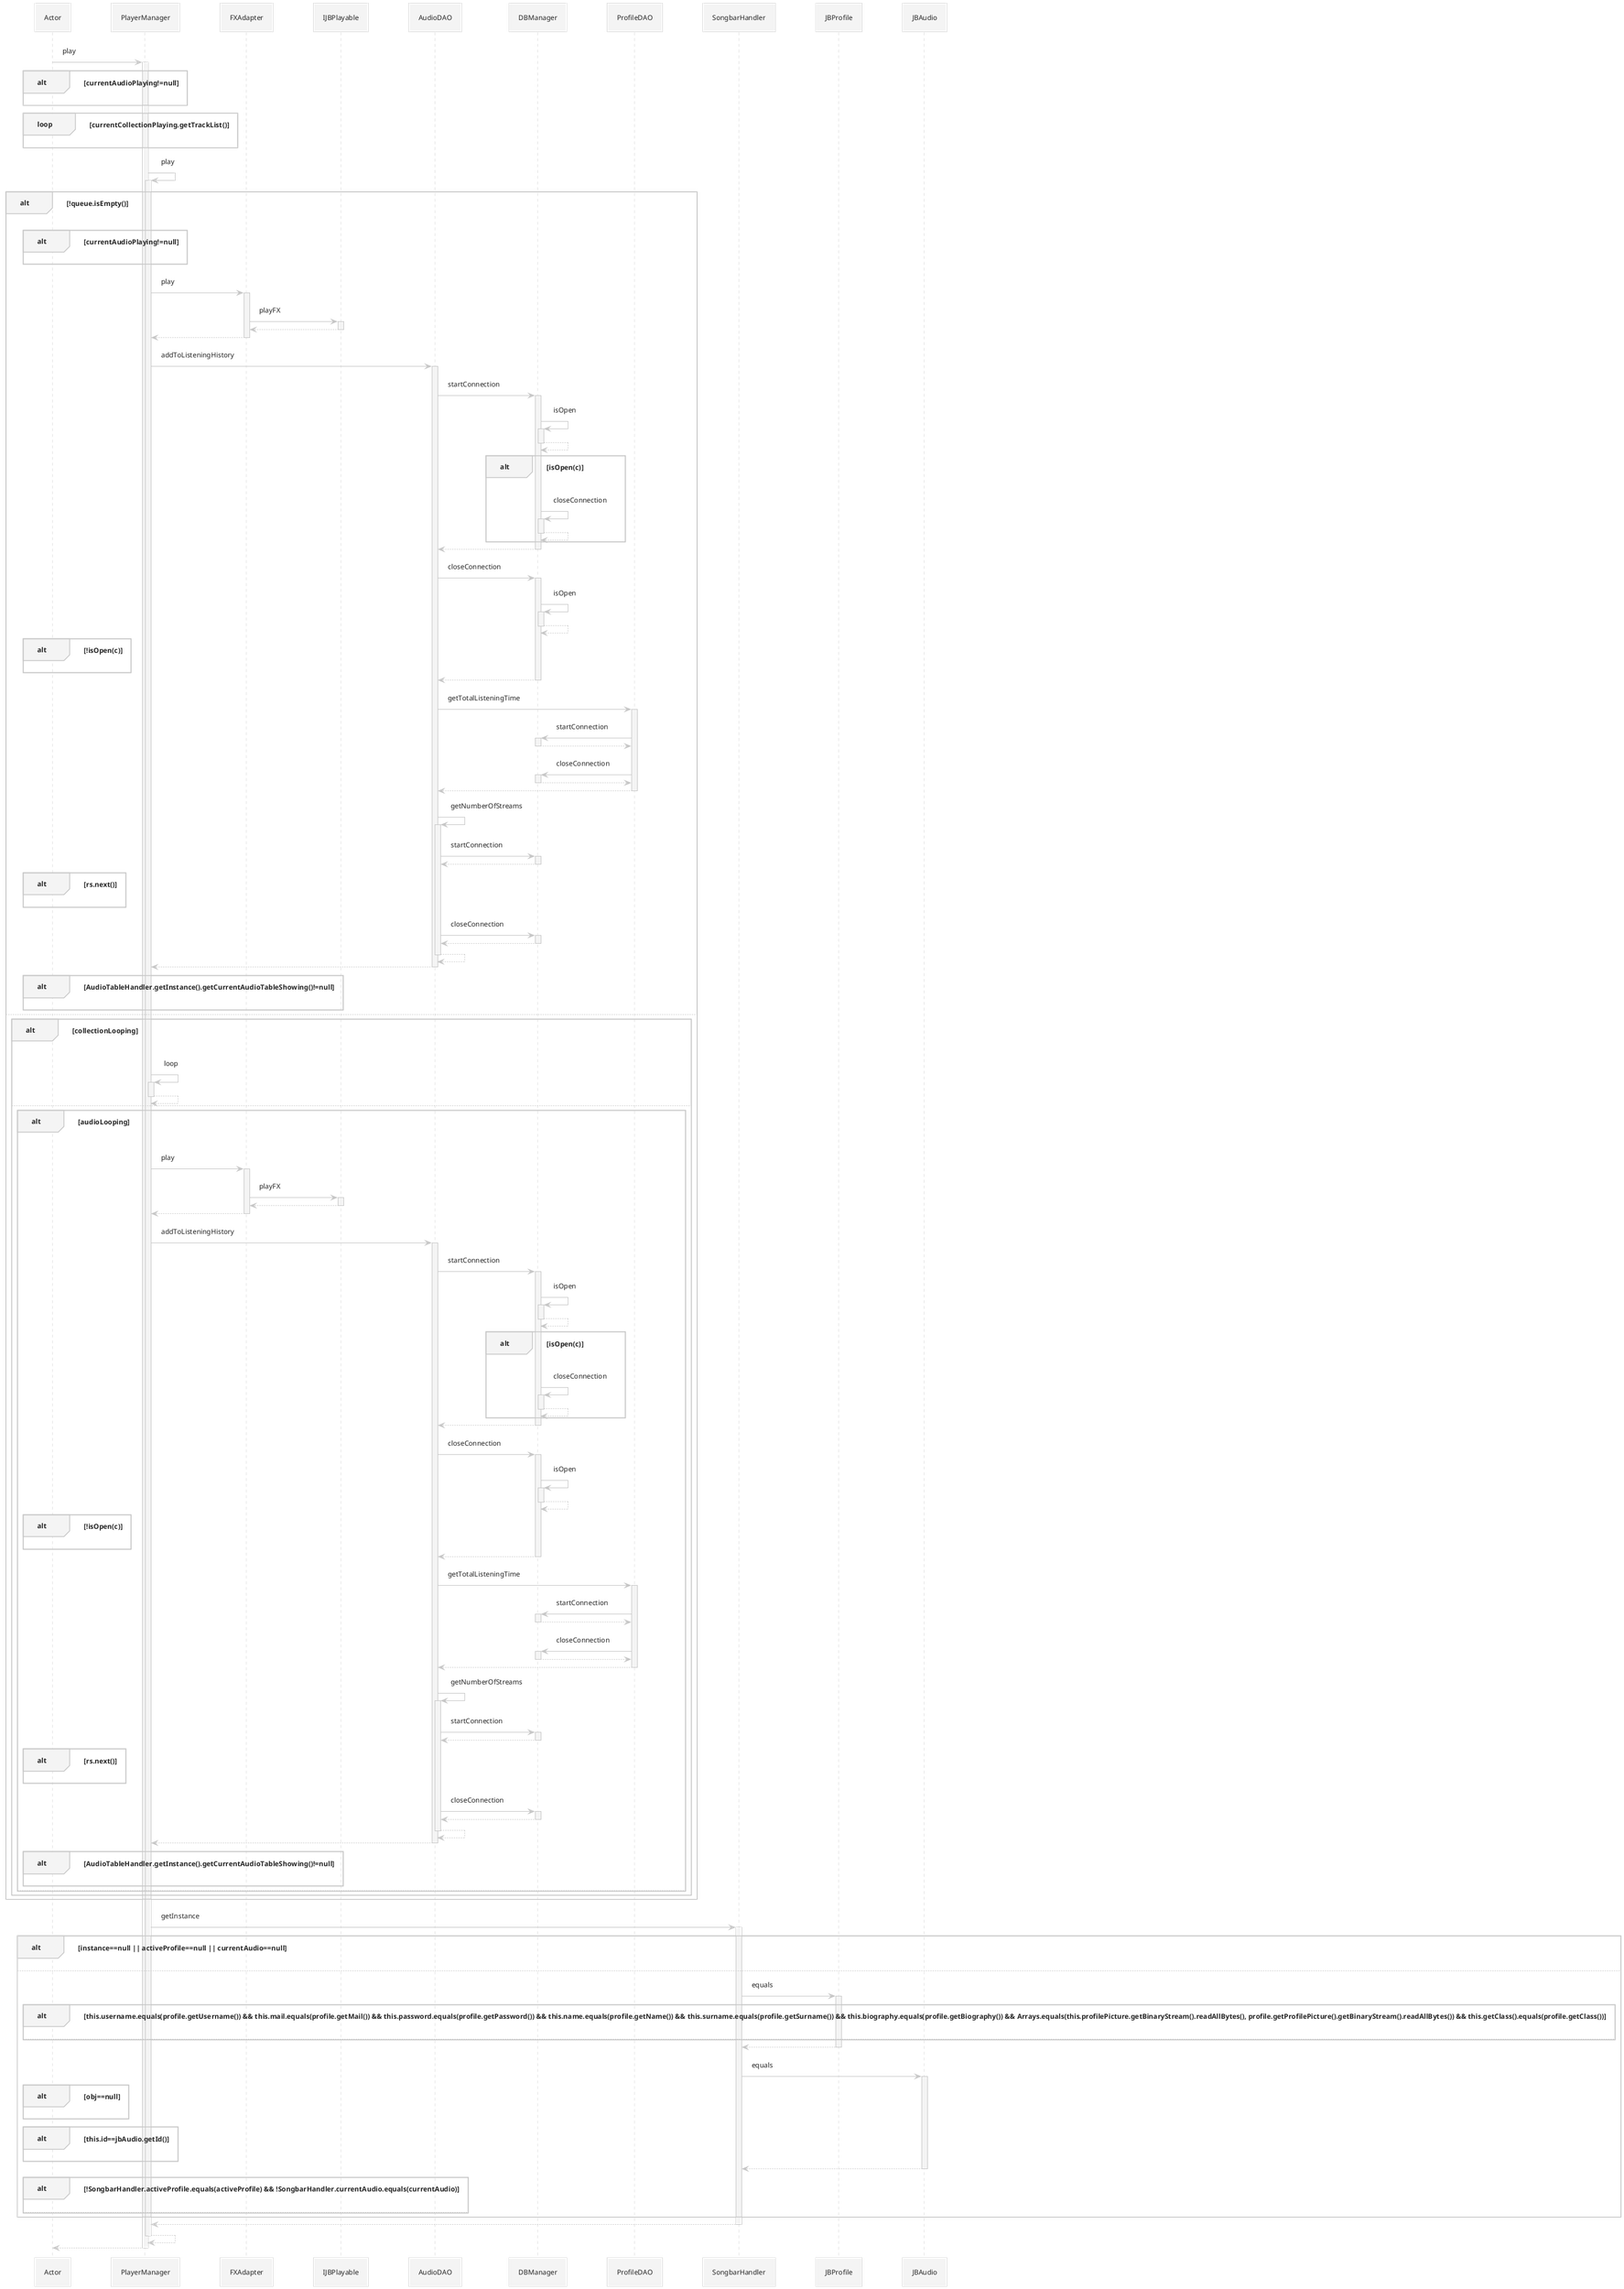 @startuml

!theme carbon-gray
participant Actor
Actor -> PlayerManager : play
activate PlayerManager
alt currentAudioPlaying!=null
end
loop currentCollectionPlaying.getTrackList()
end
PlayerManager -> PlayerManager : play
activate PlayerManager
alt !queue.isEmpty()
alt currentAudioPlaying!=null
end
PlayerManager -> FXAdapter : play
activate FXAdapter
FXAdapter -> IJBPlayable : playFX
activate IJBPlayable
IJBPlayable --> FXAdapter
deactivate IJBPlayable
FXAdapter --> PlayerManager
deactivate FXAdapter
PlayerManager -> AudioDAO : addToListeningHistory
activate AudioDAO
AudioDAO -> DBManager : startConnection
activate DBManager
DBManager -> DBManager : isOpen
activate DBManager
DBManager --> DBManager
deactivate DBManager
alt isOpen(c)
DBManager -> DBManager : closeConnection
activate DBManager
DBManager --> DBManager
deactivate DBManager
end
DBManager --> AudioDAO
deactivate DBManager
AudioDAO -> DBManager : closeConnection
activate DBManager
DBManager -> DBManager : isOpen
activate DBManager
DBManager --> DBManager
deactivate DBManager
alt !isOpen(c)
end
DBManager --> AudioDAO
deactivate DBManager
AudioDAO -> ProfileDAO : getTotalListeningTime
activate ProfileDAO
ProfileDAO -> DBManager : startConnection
activate DBManager
DBManager --> ProfileDAO
deactivate DBManager
ProfileDAO -> DBManager : closeConnection
activate DBManager
DBManager --> ProfileDAO
deactivate DBManager
ProfileDAO --> AudioDAO
deactivate ProfileDAO
AudioDAO -> AudioDAO : getNumberOfStreams
activate AudioDAO
AudioDAO -> DBManager : startConnection
activate DBManager
DBManager --> AudioDAO
deactivate DBManager
alt rs.next()
end
AudioDAO -> DBManager : closeConnection
activate DBManager
DBManager --> AudioDAO
deactivate DBManager
AudioDAO --> AudioDAO
deactivate AudioDAO
AudioDAO --> PlayerManager
deactivate AudioDAO
alt AudioTableHandler.getInstance().getCurrentAudioTableShowing()!=null
end
else 
alt collectionLooping
PlayerManager -> PlayerManager : loop
activate PlayerManager
PlayerManager --> PlayerManager
deactivate PlayerManager
else 
alt audioLooping
PlayerManager -> FXAdapter : play
activate FXAdapter
FXAdapter -> IJBPlayable : playFX
activate IJBPlayable
IJBPlayable --> FXAdapter
deactivate IJBPlayable
FXAdapter --> PlayerManager
deactivate FXAdapter
PlayerManager -> AudioDAO : addToListeningHistory
activate AudioDAO
AudioDAO -> DBManager : startConnection
activate DBManager
DBManager -> DBManager : isOpen
activate DBManager
DBManager --> DBManager
deactivate DBManager
alt isOpen(c)
DBManager -> DBManager : closeConnection
activate DBManager
DBManager --> DBManager
deactivate DBManager
end
DBManager --> AudioDAO
deactivate DBManager
AudioDAO -> DBManager : closeConnection
activate DBManager
DBManager -> DBManager : isOpen
activate DBManager
DBManager --> DBManager
deactivate DBManager
alt !isOpen(c)
end
DBManager --> AudioDAO
deactivate DBManager
AudioDAO -> ProfileDAO : getTotalListeningTime
activate ProfileDAO
ProfileDAO -> DBManager : startConnection
activate DBManager
DBManager --> ProfileDAO
deactivate DBManager
ProfileDAO -> DBManager : closeConnection
activate DBManager
DBManager --> ProfileDAO
deactivate DBManager
ProfileDAO --> AudioDAO
deactivate ProfileDAO
AudioDAO -> AudioDAO : getNumberOfStreams
activate AudioDAO
AudioDAO -> DBManager : startConnection
activate DBManager
DBManager --> AudioDAO
deactivate DBManager
alt rs.next()
end
AudioDAO -> DBManager : closeConnection
activate DBManager
DBManager --> AudioDAO
deactivate DBManager
AudioDAO --> AudioDAO
deactivate AudioDAO
AudioDAO --> PlayerManager
deactivate AudioDAO
alt AudioTableHandler.getInstance().getCurrentAudioTableShowing()!=null
end
else 
end
end
end
PlayerManager -> SongbarHandler : getInstance
activate SongbarHandler
alt instance==null || activeProfile==null || currentAudio==null
else 
SongbarHandler -> JBProfile : equals
activate JBProfile
alt this.username.equals(profile.getUsername()) && this.mail.equals(profile.getMail()) && this.password.equals(profile.getPassword()) && this.name.equals(profile.getName()) && this.surname.equals(profile.getSurname()) && this.biography.equals(profile.getBiography()) && Arrays.equals(this.profilePicture.getBinaryStream().readAllBytes(), profile.getProfilePicture().getBinaryStream().readAllBytes()) && this.getClass().equals(profile.getClass())
else 
end
JBProfile --> SongbarHandler
deactivate JBProfile
SongbarHandler -> JBAudio : equals
activate JBAudio
alt obj==null
end
alt this.id==jbAudio.getId()
end
JBAudio --> SongbarHandler
deactivate JBAudio
alt !SongbarHandler.activeProfile.equals(activeProfile) && !SongbarHandler.currentAudio.equals(currentAudio)
else 
end
end
SongbarHandler --> PlayerManager
deactivate SongbarHandler
PlayerManager --> PlayerManager
deactivate PlayerManager
return
@enduml